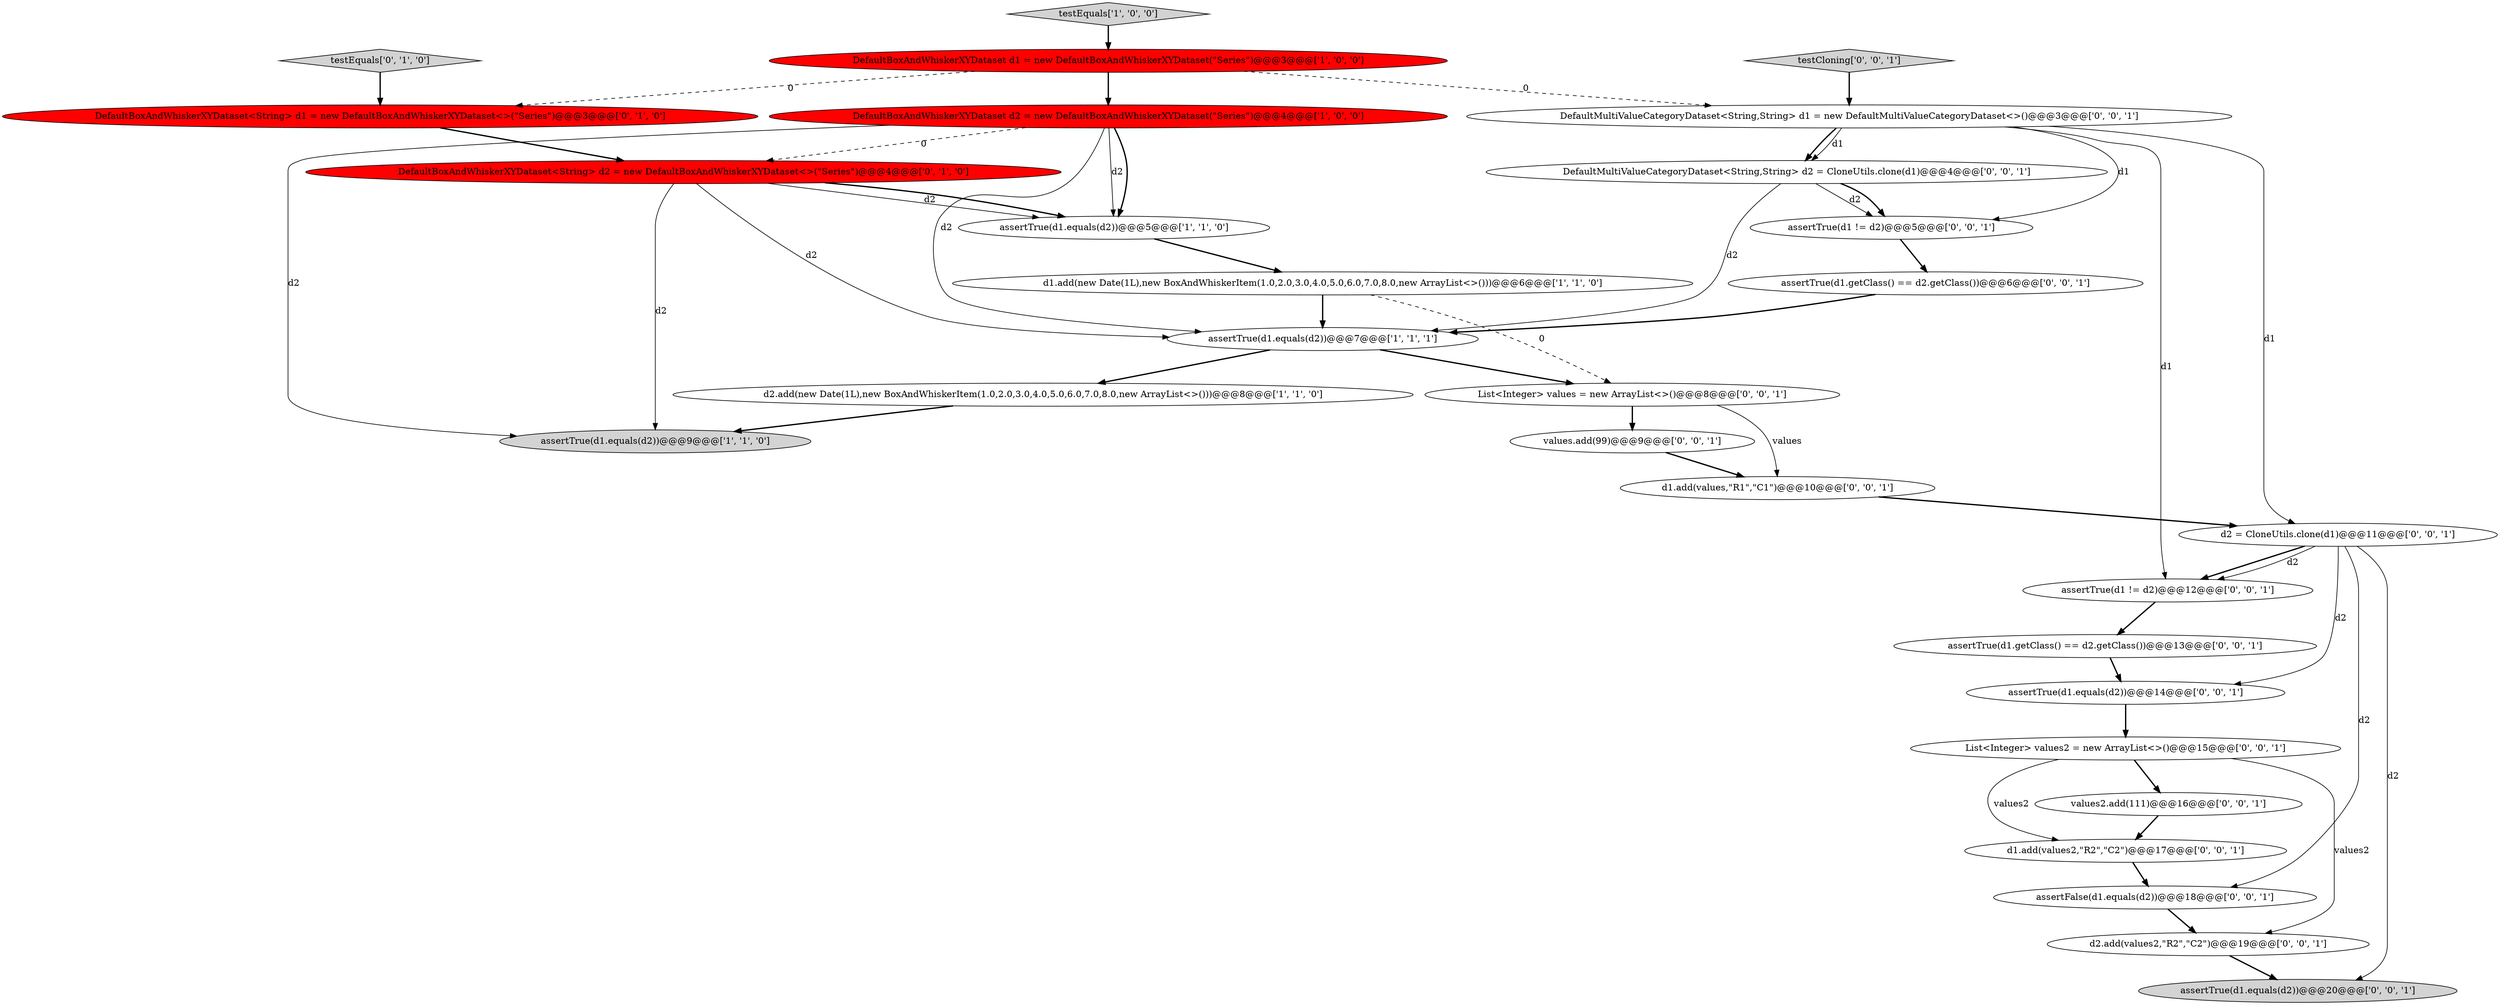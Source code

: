 digraph {
9 [style = filled, label = "DefaultBoxAndWhiskerXYDataset<String> d2 = new DefaultBoxAndWhiskerXYDataset<>(\"Series\")@@@4@@@['0', '1', '0']", fillcolor = red, shape = ellipse image = "AAA1AAABBB2BBB"];
13 [style = filled, label = "assertFalse(d1.equals(d2))@@@18@@@['0', '0', '1']", fillcolor = white, shape = ellipse image = "AAA0AAABBB3BBB"];
20 [style = filled, label = "values2.add(111)@@@16@@@['0', '0', '1']", fillcolor = white, shape = ellipse image = "AAA0AAABBB3BBB"];
5 [style = filled, label = "assertTrue(d1.equals(d2))@@@9@@@['1', '1', '0']", fillcolor = lightgray, shape = ellipse image = "AAA0AAABBB1BBB"];
19 [style = filled, label = "d2 = CloneUtils.clone(d1)@@@11@@@['0', '0', '1']", fillcolor = white, shape = ellipse image = "AAA0AAABBB3BBB"];
22 [style = filled, label = "values.add(99)@@@9@@@['0', '0', '1']", fillcolor = white, shape = ellipse image = "AAA0AAABBB3BBB"];
10 [style = filled, label = "testEquals['0', '1', '0']", fillcolor = lightgray, shape = diamond image = "AAA0AAABBB2BBB"];
26 [style = filled, label = "assertTrue(d1 != d2)@@@12@@@['0', '0', '1']", fillcolor = white, shape = ellipse image = "AAA0AAABBB3BBB"];
18 [style = filled, label = "d1.add(values,\"R1\",\"C1\")@@@10@@@['0', '0', '1']", fillcolor = white, shape = ellipse image = "AAA0AAABBB3BBB"];
27 [style = filled, label = "testCloning['0', '0', '1']", fillcolor = lightgray, shape = diamond image = "AAA0AAABBB3BBB"];
3 [style = filled, label = "DefaultBoxAndWhiskerXYDataset d1 = new DefaultBoxAndWhiskerXYDataset(\"Series\")@@@3@@@['1', '0', '0']", fillcolor = red, shape = ellipse image = "AAA1AAABBB1BBB"];
24 [style = filled, label = "assertTrue(d1.getClass() == d2.getClass())@@@6@@@['0', '0', '1']", fillcolor = white, shape = ellipse image = "AAA0AAABBB3BBB"];
15 [style = filled, label = "assertTrue(d1.equals(d2))@@@14@@@['0', '0', '1']", fillcolor = white, shape = ellipse image = "AAA0AAABBB3BBB"];
2 [style = filled, label = "d2.add(new Date(1L),new BoxAndWhiskerItem(1.0,2.0,3.0,4.0,5.0,6.0,7.0,8.0,new ArrayList<>()))@@@8@@@['1', '1', '0']", fillcolor = white, shape = ellipse image = "AAA0AAABBB1BBB"];
17 [style = filled, label = "DefaultMultiValueCategoryDataset<String,String> d2 = CloneUtils.clone(d1)@@@4@@@['0', '0', '1']", fillcolor = white, shape = ellipse image = "AAA0AAABBB3BBB"];
16 [style = filled, label = "d2.add(values2,\"R2\",\"C2\")@@@19@@@['0', '0', '1']", fillcolor = white, shape = ellipse image = "AAA0AAABBB3BBB"];
21 [style = filled, label = "assertTrue(d1 != d2)@@@5@@@['0', '0', '1']", fillcolor = white, shape = ellipse image = "AAA0AAABBB3BBB"];
28 [style = filled, label = "assertTrue(d1.getClass() == d2.getClass())@@@13@@@['0', '0', '1']", fillcolor = white, shape = ellipse image = "AAA0AAABBB3BBB"];
12 [style = filled, label = "List<Integer> values2 = new ArrayList<>()@@@15@@@['0', '0', '1']", fillcolor = white, shape = ellipse image = "AAA0AAABBB3BBB"];
1 [style = filled, label = "assertTrue(d1.equals(d2))@@@7@@@['1', '1', '1']", fillcolor = white, shape = ellipse image = "AAA0AAABBB1BBB"];
6 [style = filled, label = "assertTrue(d1.equals(d2))@@@5@@@['1', '1', '0']", fillcolor = white, shape = ellipse image = "AAA0AAABBB1BBB"];
23 [style = filled, label = "d1.add(values2,\"R2\",\"C2\")@@@17@@@['0', '0', '1']", fillcolor = white, shape = ellipse image = "AAA0AAABBB3BBB"];
8 [style = filled, label = "DefaultBoxAndWhiskerXYDataset<String> d1 = new DefaultBoxAndWhiskerXYDataset<>(\"Series\")@@@3@@@['0', '1', '0']", fillcolor = red, shape = ellipse image = "AAA1AAABBB2BBB"];
0 [style = filled, label = "d1.add(new Date(1L),new BoxAndWhiskerItem(1.0,2.0,3.0,4.0,5.0,6.0,7.0,8.0,new ArrayList<>()))@@@6@@@['1', '1', '0']", fillcolor = white, shape = ellipse image = "AAA0AAABBB1BBB"];
7 [style = filled, label = "DefaultBoxAndWhiskerXYDataset d2 = new DefaultBoxAndWhiskerXYDataset(\"Series\")@@@4@@@['1', '0', '0']", fillcolor = red, shape = ellipse image = "AAA1AAABBB1BBB"];
4 [style = filled, label = "testEquals['1', '0', '0']", fillcolor = lightgray, shape = diamond image = "AAA0AAABBB1BBB"];
14 [style = filled, label = "DefaultMultiValueCategoryDataset<String,String> d1 = new DefaultMultiValueCategoryDataset<>()@@@3@@@['0', '0', '1']", fillcolor = white, shape = ellipse image = "AAA0AAABBB3BBB"];
11 [style = filled, label = "List<Integer> values = new ArrayList<>()@@@8@@@['0', '0', '1']", fillcolor = white, shape = ellipse image = "AAA0AAABBB3BBB"];
25 [style = filled, label = "assertTrue(d1.equals(d2))@@@20@@@['0', '0', '1']", fillcolor = lightgray, shape = ellipse image = "AAA0AAABBB3BBB"];
4->3 [style = bold, label=""];
28->15 [style = bold, label=""];
27->14 [style = bold, label=""];
19->25 [style = solid, label="d2"];
17->21 [style = solid, label="d2"];
18->19 [style = bold, label=""];
12->20 [style = bold, label=""];
17->1 [style = solid, label="d2"];
14->19 [style = solid, label="d1"];
14->17 [style = bold, label=""];
16->25 [style = bold, label=""];
19->15 [style = solid, label="d2"];
6->0 [style = bold, label=""];
21->24 [style = bold, label=""];
14->26 [style = solid, label="d1"];
9->6 [style = solid, label="d2"];
7->6 [style = solid, label="d2"];
9->1 [style = solid, label="d2"];
12->23 [style = solid, label="values2"];
0->11 [style = dashed, label="0"];
7->1 [style = solid, label="d2"];
13->16 [style = bold, label=""];
1->11 [style = bold, label=""];
9->6 [style = bold, label=""];
14->21 [style = solid, label="d1"];
22->18 [style = bold, label=""];
20->23 [style = bold, label=""];
10->8 [style = bold, label=""];
9->5 [style = solid, label="d2"];
3->7 [style = bold, label=""];
23->13 [style = bold, label=""];
11->18 [style = solid, label="values"];
7->9 [style = dashed, label="0"];
0->1 [style = bold, label=""];
19->26 [style = bold, label=""];
12->16 [style = solid, label="values2"];
7->6 [style = bold, label=""];
19->13 [style = solid, label="d2"];
8->9 [style = bold, label=""];
7->5 [style = solid, label="d2"];
11->22 [style = bold, label=""];
3->8 [style = dashed, label="0"];
1->2 [style = bold, label=""];
15->12 [style = bold, label=""];
19->26 [style = solid, label="d2"];
26->28 [style = bold, label=""];
24->1 [style = bold, label=""];
3->14 [style = dashed, label="0"];
17->21 [style = bold, label=""];
14->17 [style = solid, label="d1"];
2->5 [style = bold, label=""];
}
